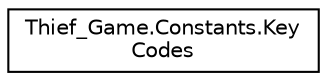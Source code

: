 digraph "Иерархия классов. Графический вид."
{
 // LATEX_PDF_SIZE
  edge [fontname="Helvetica",fontsize="10",labelfontname="Helvetica",labelfontsize="10"];
  node [fontname="Helvetica",fontsize="10",shape=record];
  rankdir="LR";
  Node0 [label="Thief_Game.Constants.Key\lCodes",height=0.2,width=0.4,color="black", fillcolor="white", style="filled",URL="$class_thief___game_1_1_constants_1_1_key_codes.html",tooltip=" "];
}
